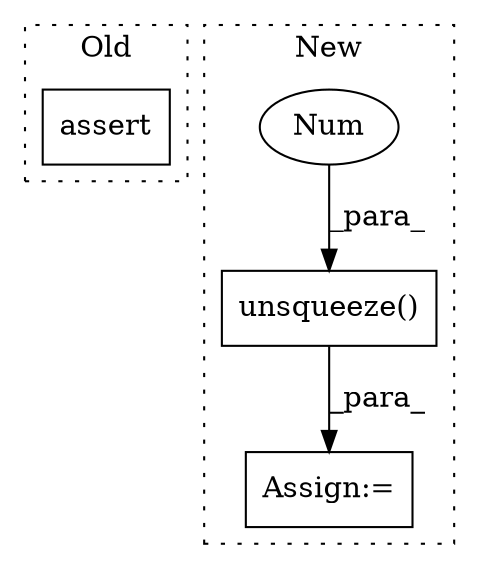 digraph G {
subgraph cluster0 {
1 [label="assert" a="65" s="2594" l="7" shape="box"];
label = "Old";
style="dotted";
}
subgraph cluster1 {
2 [label="unsqueeze()" a="75" s="3265,3292" l="26,1" shape="box"];
3 [label="Num" a="76" s="3291" l="1" shape="ellipse"];
4 [label="Assign:=" a="68" s="3252" l="9" shape="box"];
label = "New";
style="dotted";
}
2 -> 4 [label="_para_"];
3 -> 2 [label="_para_"];
}